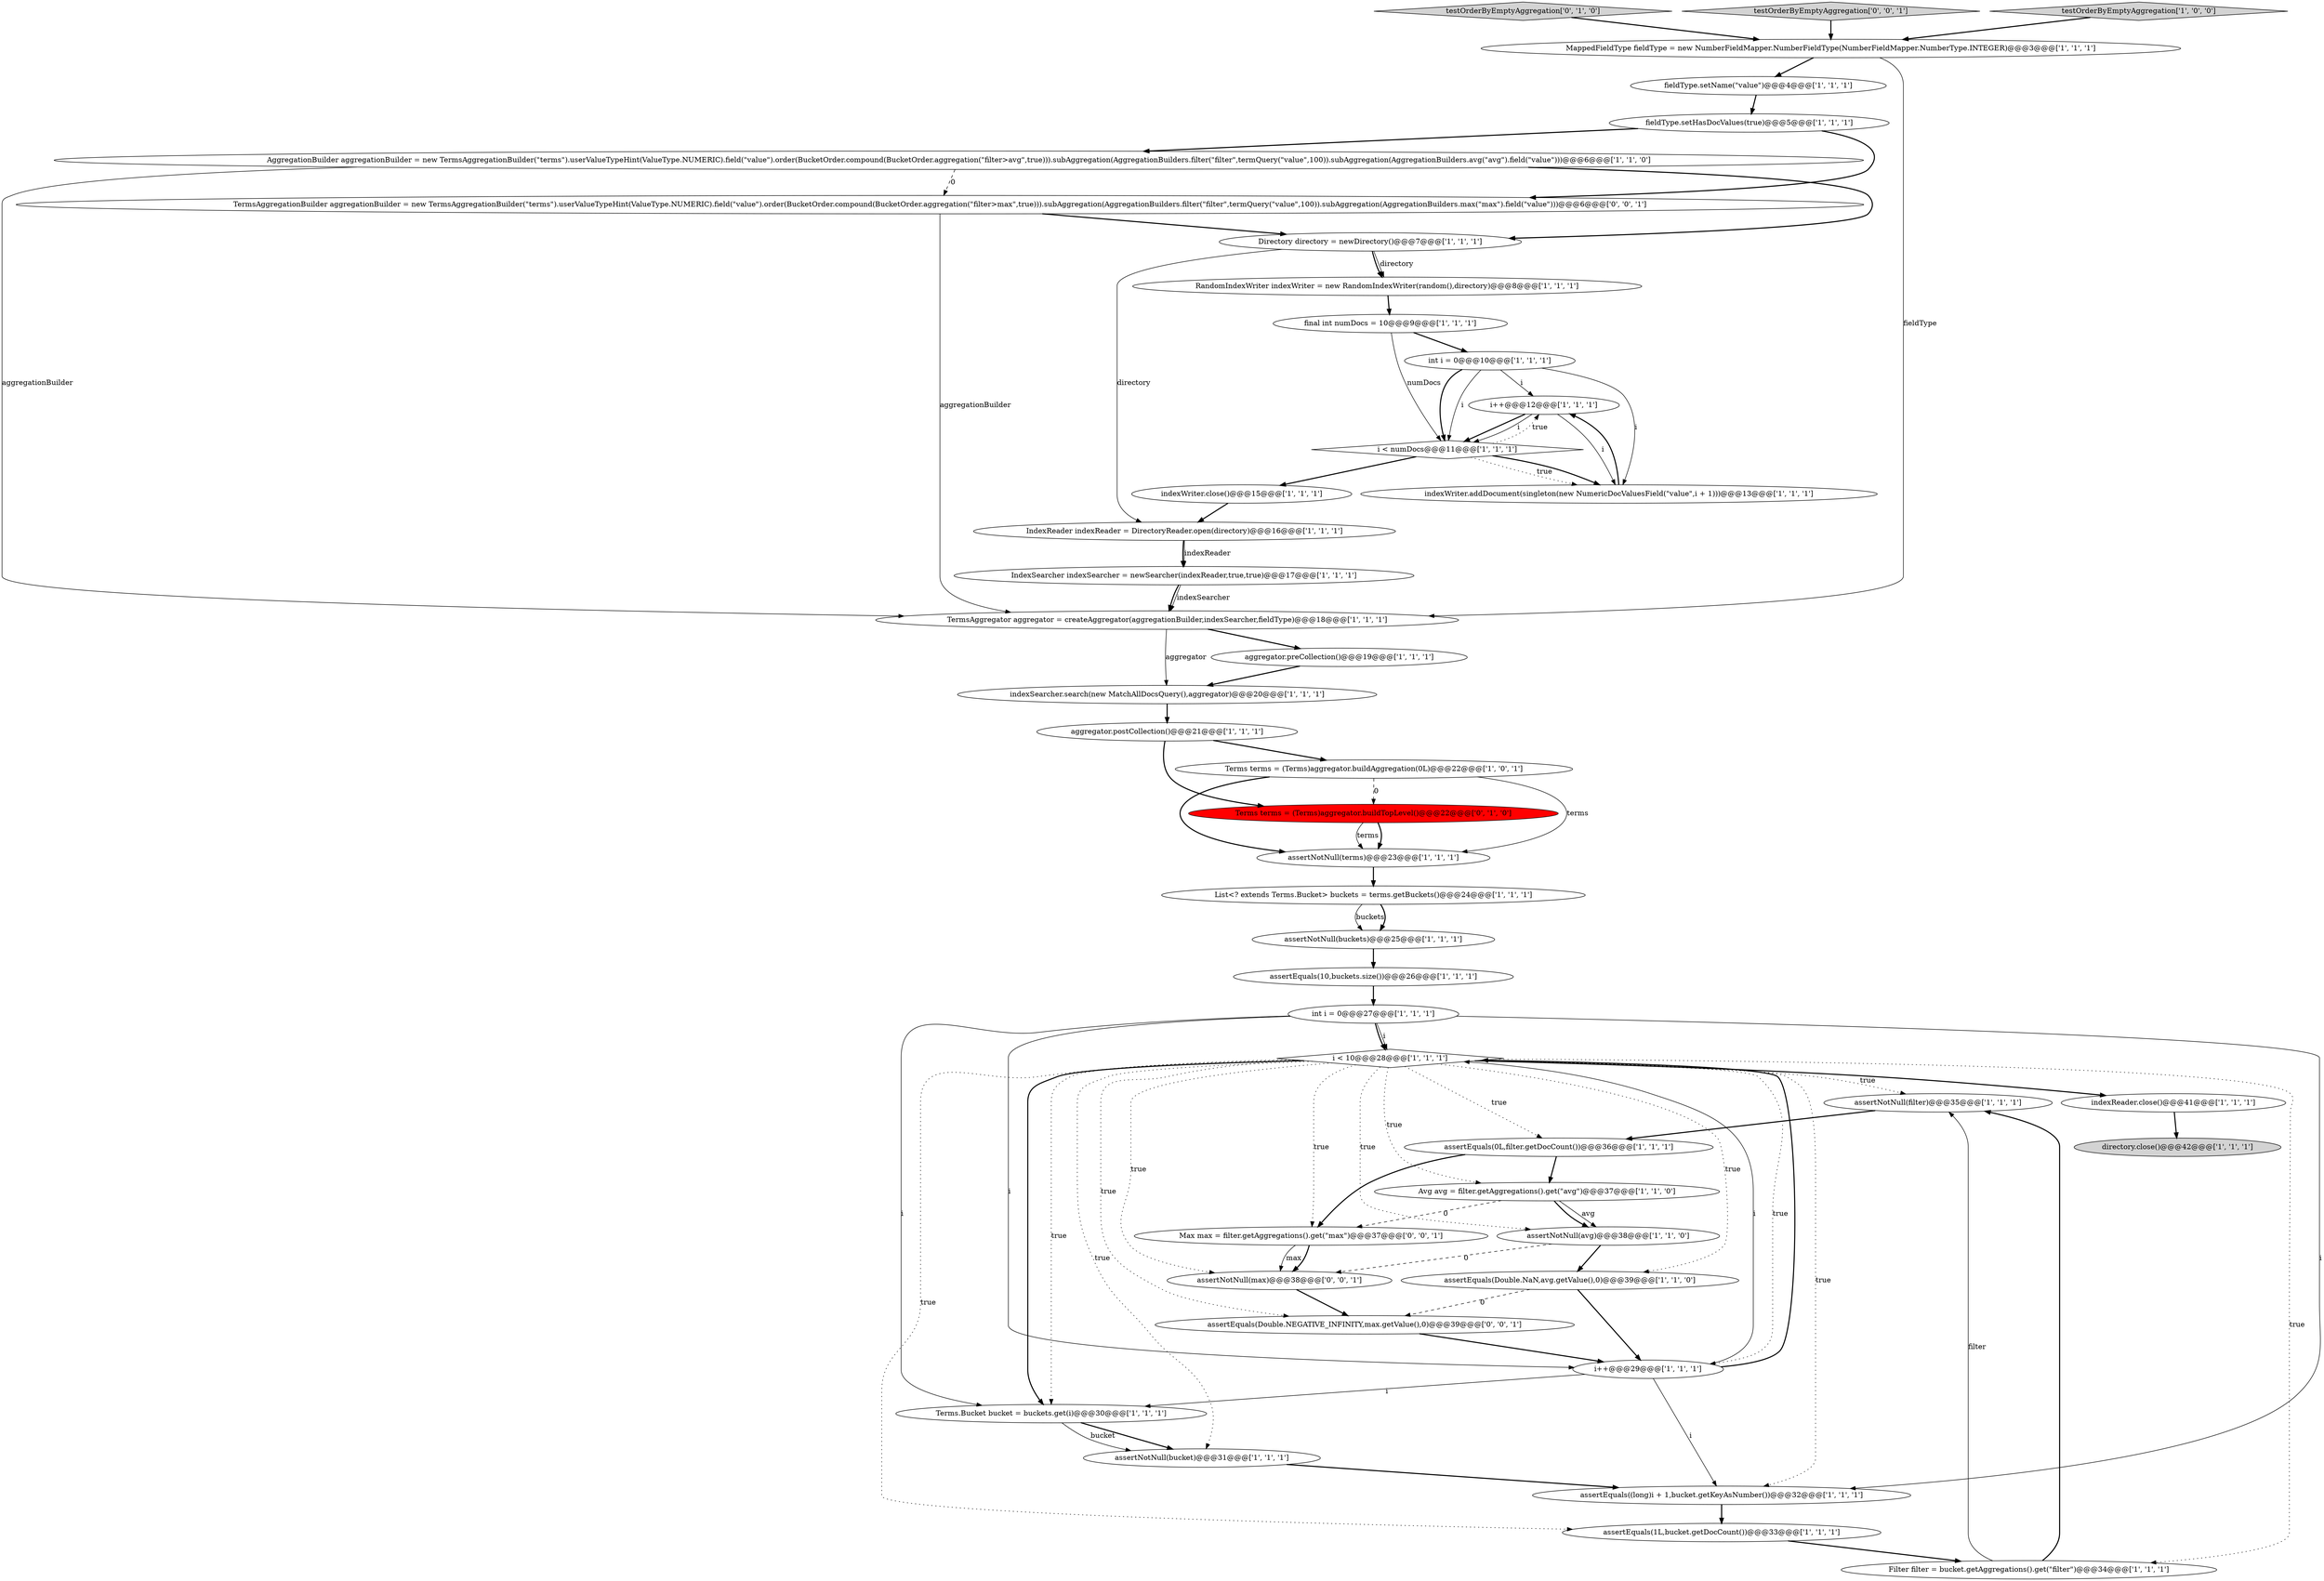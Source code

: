digraph {
38 [style = filled, label = "indexReader.close()@@@41@@@['1', '1', '1']", fillcolor = white, shape = ellipse image = "AAA0AAABBB1BBB"];
40 [style = filled, label = "Terms terms = (Terms)aggregator.buildTopLevel()@@@22@@@['0', '1', '0']", fillcolor = red, shape = ellipse image = "AAA1AAABBB2BBB"];
7 [style = filled, label = "fieldType.setName(\"value\")@@@4@@@['1', '1', '1']", fillcolor = white, shape = ellipse image = "AAA0AAABBB1BBB"];
11 [style = filled, label = "assertNotNull(filter)@@@35@@@['1', '1', '1']", fillcolor = white, shape = ellipse image = "AAA0AAABBB1BBB"];
43 [style = filled, label = "assertNotNull(max)@@@38@@@['0', '0', '1']", fillcolor = white, shape = ellipse image = "AAA0AAABBB3BBB"];
37 [style = filled, label = "TermsAggregator aggregator = createAggregator(aggregationBuilder,indexSearcher,fieldType)@@@18@@@['1', '1', '1']", fillcolor = white, shape = ellipse image = "AAA0AAABBB1BBB"];
0 [style = filled, label = "int i = 0@@@10@@@['1', '1', '1']", fillcolor = white, shape = ellipse image = "AAA0AAABBB1BBB"];
27 [style = filled, label = "assertEquals(Double.NaN,avg.getValue(),0)@@@39@@@['1', '1', '0']", fillcolor = white, shape = ellipse image = "AAA0AAABBB1BBB"];
18 [style = filled, label = "IndexReader indexReader = DirectoryReader.open(directory)@@@16@@@['1', '1', '1']", fillcolor = white, shape = ellipse image = "AAA0AAABBB1BBB"];
45 [style = filled, label = "TermsAggregationBuilder aggregationBuilder = new TermsAggregationBuilder(\"terms\").userValueTypeHint(ValueType.NUMERIC).field(\"value\").order(BucketOrder.compound(BucketOrder.aggregation(\"filter>max\",true))).subAggregation(AggregationBuilders.filter(\"filter\",termQuery(\"value\",100)).subAggregation(AggregationBuilders.max(\"max\").field(\"value\")))@@@6@@@['0', '0', '1']", fillcolor = white, shape = ellipse image = "AAA0AAABBB3BBB"];
42 [style = filled, label = "Max max = filter.getAggregations().get(\"max\")@@@37@@@['0', '0', '1']", fillcolor = white, shape = ellipse image = "AAA0AAABBB3BBB"];
2 [style = filled, label = "Avg avg = filter.getAggregations().get(\"avg\")@@@37@@@['1', '1', '0']", fillcolor = white, shape = ellipse image = "AAA0AAABBB1BBB"];
8 [style = filled, label = "Directory directory = newDirectory()@@@7@@@['1', '1', '1']", fillcolor = white, shape = ellipse image = "AAA0AAABBB1BBB"];
34 [style = filled, label = "i++@@@12@@@['1', '1', '1']", fillcolor = white, shape = ellipse image = "AAA0AAABBB1BBB"];
19 [style = filled, label = "assertEquals(10,buckets.size())@@@26@@@['1', '1', '1']", fillcolor = white, shape = ellipse image = "AAA0AAABBB1BBB"];
36 [style = filled, label = "AggregationBuilder aggregationBuilder = new TermsAggregationBuilder(\"terms\").userValueTypeHint(ValueType.NUMERIC).field(\"value\").order(BucketOrder.compound(BucketOrder.aggregation(\"filter>avg\",true))).subAggregation(AggregationBuilders.filter(\"filter\",termQuery(\"value\",100)).subAggregation(AggregationBuilders.avg(\"avg\").field(\"value\")))@@@6@@@['1', '1', '0']", fillcolor = white, shape = ellipse image = "AAA0AAABBB1BBB"];
39 [style = filled, label = "testOrderByEmptyAggregation['0', '1', '0']", fillcolor = lightgray, shape = diamond image = "AAA0AAABBB2BBB"];
33 [style = filled, label = "RandomIndexWriter indexWriter = new RandomIndexWriter(random(),directory)@@@8@@@['1', '1', '1']", fillcolor = white, shape = ellipse image = "AAA0AAABBB1BBB"];
22 [style = filled, label = "assertNotNull(terms)@@@23@@@['1', '1', '1']", fillcolor = white, shape = ellipse image = "AAA0AAABBB1BBB"];
21 [style = filled, label = "assertNotNull(bucket)@@@31@@@['1', '1', '1']", fillcolor = white, shape = ellipse image = "AAA0AAABBB1BBB"];
6 [style = filled, label = "Filter filter = bucket.getAggregations().get(\"filter\")@@@34@@@['1', '1', '1']", fillcolor = white, shape = ellipse image = "AAA0AAABBB1BBB"];
44 [style = filled, label = "testOrderByEmptyAggregation['0', '0', '1']", fillcolor = lightgray, shape = diamond image = "AAA0AAABBB3BBB"];
30 [style = filled, label = "assertEquals(0L,filter.getDocCount())@@@36@@@['1', '1', '1']", fillcolor = white, shape = ellipse image = "AAA0AAABBB1BBB"];
28 [style = filled, label = "indexWriter.addDocument(singleton(new NumericDocValuesField(\"value\",i + 1)))@@@13@@@['1', '1', '1']", fillcolor = white, shape = ellipse image = "AAA0AAABBB1BBB"];
31 [style = filled, label = "i < numDocs@@@11@@@['1', '1', '1']", fillcolor = white, shape = diamond image = "AAA0AAABBB1BBB"];
15 [style = filled, label = "IndexSearcher indexSearcher = newSearcher(indexReader,true,true)@@@17@@@['1', '1', '1']", fillcolor = white, shape = ellipse image = "AAA0AAABBB1BBB"];
23 [style = filled, label = "int i = 0@@@27@@@['1', '1', '1']", fillcolor = white, shape = ellipse image = "AAA0AAABBB1BBB"];
17 [style = filled, label = "directory.close()@@@42@@@['1', '1', '1']", fillcolor = lightgray, shape = ellipse image = "AAA0AAABBB1BBB"];
16 [style = filled, label = "Terms terms = (Terms)aggregator.buildAggregation(0L)@@@22@@@['1', '0', '1']", fillcolor = white, shape = ellipse image = "AAA0AAABBB1BBB"];
12 [style = filled, label = "i++@@@29@@@['1', '1', '1']", fillcolor = white, shape = ellipse image = "AAA0AAABBB1BBB"];
4 [style = filled, label = "assertNotNull(avg)@@@38@@@['1', '1', '0']", fillcolor = white, shape = ellipse image = "AAA0AAABBB1BBB"];
26 [style = filled, label = "MappedFieldType fieldType = new NumberFieldMapper.NumberFieldType(NumberFieldMapper.NumberType.INTEGER)@@@3@@@['1', '1', '1']", fillcolor = white, shape = ellipse image = "AAA0AAABBB1BBB"];
29 [style = filled, label = "Terms.Bucket bucket = buckets.get(i)@@@30@@@['1', '1', '1']", fillcolor = white, shape = ellipse image = "AAA0AAABBB1BBB"];
9 [style = filled, label = "indexSearcher.search(new MatchAllDocsQuery(),aggregator)@@@20@@@['1', '1', '1']", fillcolor = white, shape = ellipse image = "AAA0AAABBB1BBB"];
3 [style = filled, label = "aggregator.preCollection()@@@19@@@['1', '1', '1']", fillcolor = white, shape = ellipse image = "AAA0AAABBB1BBB"];
35 [style = filled, label = "final int numDocs = 10@@@9@@@['1', '1', '1']", fillcolor = white, shape = ellipse image = "AAA0AAABBB1BBB"];
24 [style = filled, label = "testOrderByEmptyAggregation['1', '0', '0']", fillcolor = lightgray, shape = diamond image = "AAA0AAABBB1BBB"];
14 [style = filled, label = "fieldType.setHasDocValues(true)@@@5@@@['1', '1', '1']", fillcolor = white, shape = ellipse image = "AAA0AAABBB1BBB"];
32 [style = filled, label = "aggregator.postCollection()@@@21@@@['1', '1', '1']", fillcolor = white, shape = ellipse image = "AAA0AAABBB1BBB"];
10 [style = filled, label = "i < 10@@@28@@@['1', '1', '1']", fillcolor = white, shape = diamond image = "AAA0AAABBB1BBB"];
41 [style = filled, label = "assertEquals(Double.NEGATIVE_INFINITY,max.getValue(),0)@@@39@@@['0', '0', '1']", fillcolor = white, shape = ellipse image = "AAA0AAABBB3BBB"];
13 [style = filled, label = "List<? extends Terms.Bucket> buckets = terms.getBuckets()@@@24@@@['1', '1', '1']", fillcolor = white, shape = ellipse image = "AAA0AAABBB1BBB"];
5 [style = filled, label = "assertEquals(1L,bucket.getDocCount())@@@33@@@['1', '1', '1']", fillcolor = white, shape = ellipse image = "AAA0AAABBB1BBB"];
25 [style = filled, label = "assertEquals((long)i + 1,bucket.getKeyAsNumber())@@@32@@@['1', '1', '1']", fillcolor = white, shape = ellipse image = "AAA0AAABBB1BBB"];
20 [style = filled, label = "assertNotNull(buckets)@@@25@@@['1', '1', '1']", fillcolor = white, shape = ellipse image = "AAA0AAABBB1BBB"];
1 [style = filled, label = "indexWriter.close()@@@15@@@['1', '1', '1']", fillcolor = white, shape = ellipse image = "AAA0AAABBB1BBB"];
2->42 [style = dashed, label="0"];
12->29 [style = solid, label="i"];
23->29 [style = solid, label="i"];
0->28 [style = solid, label="i"];
12->25 [style = solid, label="i"];
16->22 [style = solid, label="terms"];
31->1 [style = bold, label=""];
10->30 [style = dotted, label="true"];
10->29 [style = dotted, label="true"];
37->3 [style = bold, label=""];
7->14 [style = bold, label=""];
23->12 [style = solid, label="i"];
2->4 [style = solid, label="avg"];
37->9 [style = solid, label="aggregator"];
10->42 [style = dotted, label="true"];
12->10 [style = bold, label=""];
31->28 [style = dotted, label="true"];
6->11 [style = bold, label=""];
31->34 [style = dotted, label="true"];
40->22 [style = bold, label=""];
36->37 [style = solid, label="aggregationBuilder"];
10->4 [style = dotted, label="true"];
22->13 [style = bold, label=""];
10->6 [style = dotted, label="true"];
42->43 [style = solid, label="max"];
26->7 [style = bold, label=""];
27->12 [style = bold, label=""];
0->34 [style = solid, label="i"];
10->43 [style = dotted, label="true"];
30->42 [style = bold, label=""];
9->32 [style = bold, label=""];
18->15 [style = bold, label=""];
34->31 [style = bold, label=""];
15->37 [style = solid, label="indexSearcher"];
21->25 [style = bold, label=""];
2->4 [style = bold, label=""];
39->26 [style = bold, label=""];
35->0 [style = bold, label=""];
10->25 [style = dotted, label="true"];
5->6 [style = bold, label=""];
35->31 [style = solid, label="numDocs"];
23->10 [style = bold, label=""];
34->28 [style = solid, label="i"];
31->28 [style = bold, label=""];
6->11 [style = solid, label="filter"];
20->19 [style = bold, label=""];
38->17 [style = bold, label=""];
23->25 [style = solid, label="i"];
11->30 [style = bold, label=""];
16->40 [style = dashed, label="0"];
0->31 [style = bold, label=""];
36->45 [style = dashed, label="0"];
14->36 [style = bold, label=""];
8->33 [style = bold, label=""];
27->41 [style = dashed, label="0"];
10->41 [style = dotted, label="true"];
18->15 [style = solid, label="indexReader"];
32->16 [style = bold, label=""];
29->21 [style = bold, label=""];
26->37 [style = solid, label="fieldType"];
3->9 [style = bold, label=""];
24->26 [style = bold, label=""];
4->43 [style = dashed, label="0"];
40->22 [style = solid, label="terms"];
10->11 [style = dotted, label="true"];
10->2 [style = dotted, label="true"];
32->40 [style = bold, label=""];
45->8 [style = bold, label=""];
29->21 [style = solid, label="bucket"];
36->8 [style = bold, label=""];
43->41 [style = bold, label=""];
25->5 [style = bold, label=""];
41->12 [style = bold, label=""];
45->37 [style = solid, label="aggregationBuilder"];
15->37 [style = bold, label=""];
8->33 [style = solid, label="directory"];
10->38 [style = bold, label=""];
13->20 [style = solid, label="buckets"];
23->10 [style = solid, label="i"];
0->31 [style = solid, label="i"];
33->35 [style = bold, label=""];
10->12 [style = dotted, label="true"];
42->43 [style = bold, label=""];
8->18 [style = solid, label="directory"];
28->34 [style = bold, label=""];
12->10 [style = solid, label="i"];
1->18 [style = bold, label=""];
14->45 [style = bold, label=""];
16->22 [style = bold, label=""];
10->5 [style = dotted, label="true"];
10->29 [style = bold, label=""];
44->26 [style = bold, label=""];
19->23 [style = bold, label=""];
4->27 [style = bold, label=""];
10->27 [style = dotted, label="true"];
30->2 [style = bold, label=""];
10->21 [style = dotted, label="true"];
34->31 [style = solid, label="i"];
13->20 [style = bold, label=""];
}
